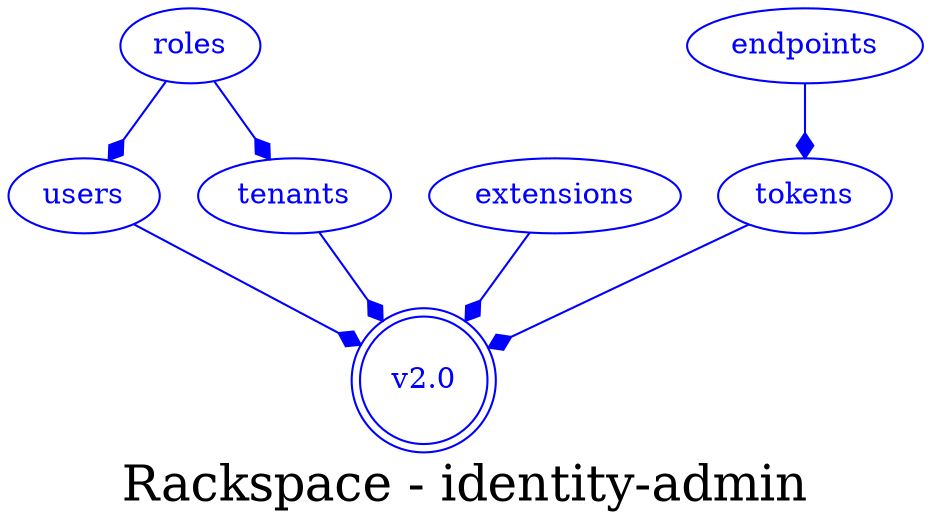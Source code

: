 digraph LexiconGraph {
graph[label="Rackspace - identity-admin", fontsize=24]
splines=true
"v2.0" [color=blue, fontcolor=blue, shape=doublecircle]
"users" -> "v2.0" [color=blue, fontcolor=blue, arrowhead=diamond, arrowtail=none]
"users" [color=blue, fontcolor=blue, shape=ellipse]
"roles" -> "users" [color=blue, fontcolor=blue, arrowhead=diamond, arrowtail=none]
"roles" [color=blue, fontcolor=blue, shape=ellipse]
"tenants" -> "v2.0" [color=blue, fontcolor=blue, arrowhead=diamond, arrowtail=none]
"tenants" [color=blue, fontcolor=blue, shape=ellipse]
"roles" -> "tenants" [color=blue, fontcolor=blue, arrowhead=diamond, arrowtail=none]
"extensions" -> "v2.0" [color=blue, fontcolor=blue, arrowhead=diamond, arrowtail=none]
"extensions" [color=blue, fontcolor=blue, shape=ellipse]
"tokens" -> "v2.0" [color=blue, fontcolor=blue, arrowhead=diamond, arrowtail=none]
"tokens" [color=blue, fontcolor=blue, shape=ellipse]
"endpoints" -> "tokens" [color=blue, fontcolor=blue, arrowhead=diamond, arrowtail=none]
"endpoints" [color=blue, fontcolor=blue, shape=ellipse]
}

